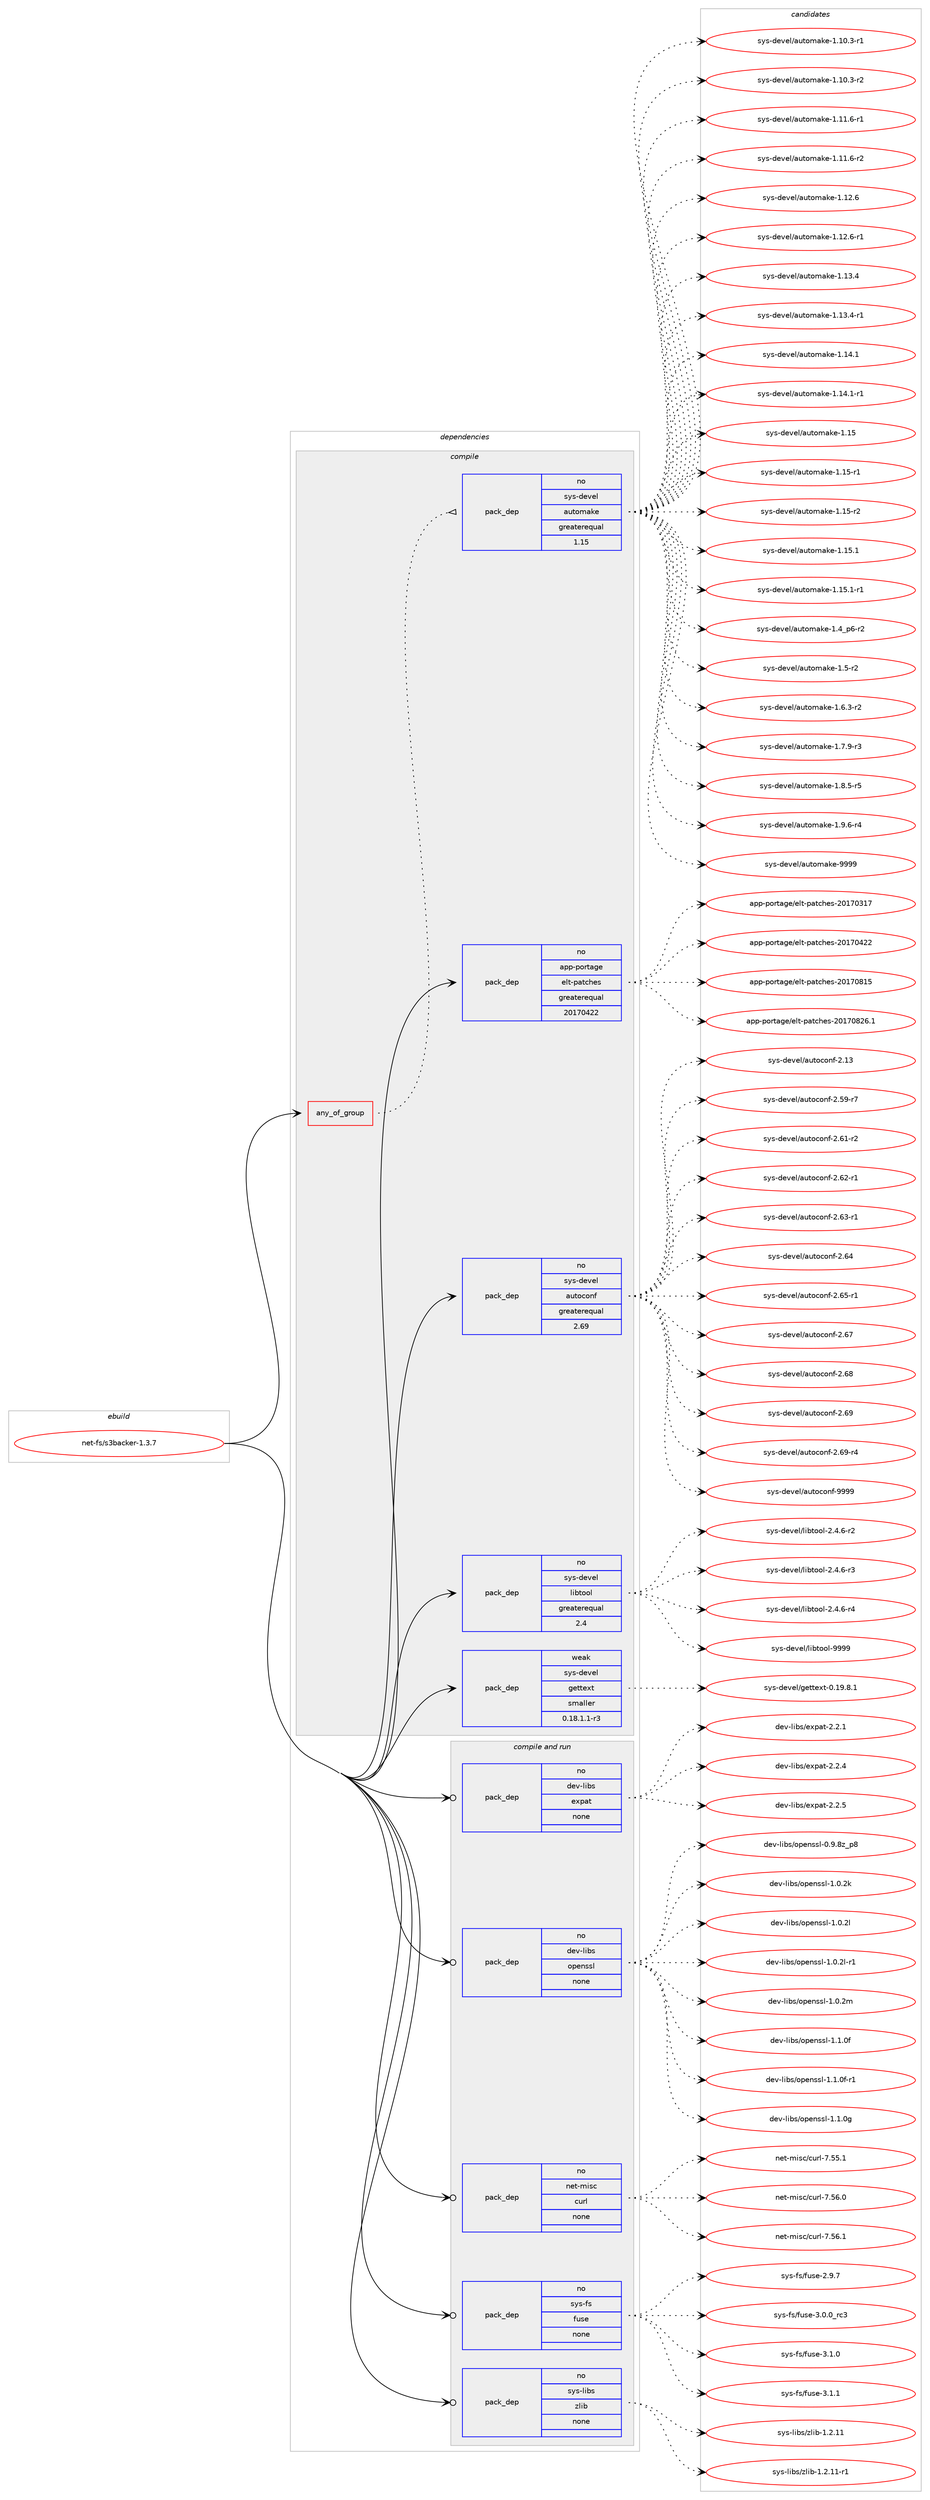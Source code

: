 digraph prolog {

# *************
# Graph options
# *************

newrank=true;
concentrate=true;
compound=true;
graph [rankdir=LR,fontname=Helvetica,fontsize=10,ranksep=1.5];#, ranksep=2.5, nodesep=0.2];
edge  [arrowhead=vee];
node  [fontname=Helvetica,fontsize=10];

# **********
# The ebuild
# **********

subgraph cluster_leftcol {
color=gray;
rank=same;
label=<<i>ebuild</i>>;
id [label="net-fs/s3backer-1.3.7", color=red, width=4, href="../net-fs/s3backer-1.3.7.svg"];
}

# ****************
# The dependencies
# ****************

subgraph cluster_midcol {
color=gray;
label=<<i>dependencies</i>>;
subgraph cluster_compile {
fillcolor="#eeeeee";
style=filled;
label=<<i>compile</i>>;
subgraph any6615 {
dependency410046 [label=<<TABLE BORDER="0" CELLBORDER="1" CELLSPACING="0" CELLPADDING="4"><TR><TD CELLPADDING="10">any_of_group</TD></TR></TABLE>>, shape=none, color=red];subgraph pack301803 {
dependency410047 [label=<<TABLE BORDER="0" CELLBORDER="1" CELLSPACING="0" CELLPADDING="4" WIDTH="220"><TR><TD ROWSPAN="6" CELLPADDING="30">pack_dep</TD></TR><TR><TD WIDTH="110">no</TD></TR><TR><TD>sys-devel</TD></TR><TR><TD>automake</TD></TR><TR><TD>greaterequal</TD></TR><TR><TD>1.15</TD></TR></TABLE>>, shape=none, color=blue];
}
dependency410046:e -> dependency410047:w [weight=20,style="dotted",arrowhead="oinv"];
}
id:e -> dependency410046:w [weight=20,style="solid",arrowhead="vee"];
subgraph pack301804 {
dependency410048 [label=<<TABLE BORDER="0" CELLBORDER="1" CELLSPACING="0" CELLPADDING="4" WIDTH="220"><TR><TD ROWSPAN="6" CELLPADDING="30">pack_dep</TD></TR><TR><TD WIDTH="110">no</TD></TR><TR><TD>app-portage</TD></TR><TR><TD>elt-patches</TD></TR><TR><TD>greaterequal</TD></TR><TR><TD>20170422</TD></TR></TABLE>>, shape=none, color=blue];
}
id:e -> dependency410048:w [weight=20,style="solid",arrowhead="vee"];
subgraph pack301805 {
dependency410049 [label=<<TABLE BORDER="0" CELLBORDER="1" CELLSPACING="0" CELLPADDING="4" WIDTH="220"><TR><TD ROWSPAN="6" CELLPADDING="30">pack_dep</TD></TR><TR><TD WIDTH="110">no</TD></TR><TR><TD>sys-devel</TD></TR><TR><TD>autoconf</TD></TR><TR><TD>greaterequal</TD></TR><TR><TD>2.69</TD></TR></TABLE>>, shape=none, color=blue];
}
id:e -> dependency410049:w [weight=20,style="solid",arrowhead="vee"];
subgraph pack301806 {
dependency410050 [label=<<TABLE BORDER="0" CELLBORDER="1" CELLSPACING="0" CELLPADDING="4" WIDTH="220"><TR><TD ROWSPAN="6" CELLPADDING="30">pack_dep</TD></TR><TR><TD WIDTH="110">no</TD></TR><TR><TD>sys-devel</TD></TR><TR><TD>libtool</TD></TR><TR><TD>greaterequal</TD></TR><TR><TD>2.4</TD></TR></TABLE>>, shape=none, color=blue];
}
id:e -> dependency410050:w [weight=20,style="solid",arrowhead="vee"];
subgraph pack301807 {
dependency410051 [label=<<TABLE BORDER="0" CELLBORDER="1" CELLSPACING="0" CELLPADDING="4" WIDTH="220"><TR><TD ROWSPAN="6" CELLPADDING="30">pack_dep</TD></TR><TR><TD WIDTH="110">weak</TD></TR><TR><TD>sys-devel</TD></TR><TR><TD>gettext</TD></TR><TR><TD>smaller</TD></TR><TR><TD>0.18.1.1-r3</TD></TR></TABLE>>, shape=none, color=blue];
}
id:e -> dependency410051:w [weight=20,style="solid",arrowhead="vee"];
}
subgraph cluster_compileandrun {
fillcolor="#eeeeee";
style=filled;
label=<<i>compile and run</i>>;
subgraph pack301808 {
dependency410052 [label=<<TABLE BORDER="0" CELLBORDER="1" CELLSPACING="0" CELLPADDING="4" WIDTH="220"><TR><TD ROWSPAN="6" CELLPADDING="30">pack_dep</TD></TR><TR><TD WIDTH="110">no</TD></TR><TR><TD>dev-libs</TD></TR><TR><TD>expat</TD></TR><TR><TD>none</TD></TR><TR><TD></TD></TR></TABLE>>, shape=none, color=blue];
}
id:e -> dependency410052:w [weight=20,style="solid",arrowhead="odotvee"];
subgraph pack301809 {
dependency410053 [label=<<TABLE BORDER="0" CELLBORDER="1" CELLSPACING="0" CELLPADDING="4" WIDTH="220"><TR><TD ROWSPAN="6" CELLPADDING="30">pack_dep</TD></TR><TR><TD WIDTH="110">no</TD></TR><TR><TD>dev-libs</TD></TR><TR><TD>openssl</TD></TR><TR><TD>none</TD></TR><TR><TD></TD></TR></TABLE>>, shape=none, color=blue];
}
id:e -> dependency410053:w [weight=20,style="solid",arrowhead="odotvee"];
subgraph pack301810 {
dependency410054 [label=<<TABLE BORDER="0" CELLBORDER="1" CELLSPACING="0" CELLPADDING="4" WIDTH="220"><TR><TD ROWSPAN="6" CELLPADDING="30">pack_dep</TD></TR><TR><TD WIDTH="110">no</TD></TR><TR><TD>net-misc</TD></TR><TR><TD>curl</TD></TR><TR><TD>none</TD></TR><TR><TD></TD></TR></TABLE>>, shape=none, color=blue];
}
id:e -> dependency410054:w [weight=20,style="solid",arrowhead="odotvee"];
subgraph pack301811 {
dependency410055 [label=<<TABLE BORDER="0" CELLBORDER="1" CELLSPACING="0" CELLPADDING="4" WIDTH="220"><TR><TD ROWSPAN="6" CELLPADDING="30">pack_dep</TD></TR><TR><TD WIDTH="110">no</TD></TR><TR><TD>sys-fs</TD></TR><TR><TD>fuse</TD></TR><TR><TD>none</TD></TR><TR><TD></TD></TR></TABLE>>, shape=none, color=blue];
}
id:e -> dependency410055:w [weight=20,style="solid",arrowhead="odotvee"];
subgraph pack301812 {
dependency410056 [label=<<TABLE BORDER="0" CELLBORDER="1" CELLSPACING="0" CELLPADDING="4" WIDTH="220"><TR><TD ROWSPAN="6" CELLPADDING="30">pack_dep</TD></TR><TR><TD WIDTH="110">no</TD></TR><TR><TD>sys-libs</TD></TR><TR><TD>zlib</TD></TR><TR><TD>none</TD></TR><TR><TD></TD></TR></TABLE>>, shape=none, color=blue];
}
id:e -> dependency410056:w [weight=20,style="solid",arrowhead="odotvee"];
}
subgraph cluster_run {
fillcolor="#eeeeee";
style=filled;
label=<<i>run</i>>;
}
}

# **************
# The candidates
# **************

subgraph cluster_choices {
rank=same;
color=gray;
label=<<i>candidates</i>>;

subgraph choice301803 {
color=black;
nodesep=1;
choice11512111545100101118101108479711711611110997107101454946494846514511449 [label="sys-devel/automake-1.10.3-r1", color=red, width=4,href="../sys-devel/automake-1.10.3-r1.svg"];
choice11512111545100101118101108479711711611110997107101454946494846514511450 [label="sys-devel/automake-1.10.3-r2", color=red, width=4,href="../sys-devel/automake-1.10.3-r2.svg"];
choice11512111545100101118101108479711711611110997107101454946494946544511449 [label="sys-devel/automake-1.11.6-r1", color=red, width=4,href="../sys-devel/automake-1.11.6-r1.svg"];
choice11512111545100101118101108479711711611110997107101454946494946544511450 [label="sys-devel/automake-1.11.6-r2", color=red, width=4,href="../sys-devel/automake-1.11.6-r2.svg"];
choice1151211154510010111810110847971171161111099710710145494649504654 [label="sys-devel/automake-1.12.6", color=red, width=4,href="../sys-devel/automake-1.12.6.svg"];
choice11512111545100101118101108479711711611110997107101454946495046544511449 [label="sys-devel/automake-1.12.6-r1", color=red, width=4,href="../sys-devel/automake-1.12.6-r1.svg"];
choice1151211154510010111810110847971171161111099710710145494649514652 [label="sys-devel/automake-1.13.4", color=red, width=4,href="../sys-devel/automake-1.13.4.svg"];
choice11512111545100101118101108479711711611110997107101454946495146524511449 [label="sys-devel/automake-1.13.4-r1", color=red, width=4,href="../sys-devel/automake-1.13.4-r1.svg"];
choice1151211154510010111810110847971171161111099710710145494649524649 [label="sys-devel/automake-1.14.1", color=red, width=4,href="../sys-devel/automake-1.14.1.svg"];
choice11512111545100101118101108479711711611110997107101454946495246494511449 [label="sys-devel/automake-1.14.1-r1", color=red, width=4,href="../sys-devel/automake-1.14.1-r1.svg"];
choice115121115451001011181011084797117116111109971071014549464953 [label="sys-devel/automake-1.15", color=red, width=4,href="../sys-devel/automake-1.15.svg"];
choice1151211154510010111810110847971171161111099710710145494649534511449 [label="sys-devel/automake-1.15-r1", color=red, width=4,href="../sys-devel/automake-1.15-r1.svg"];
choice1151211154510010111810110847971171161111099710710145494649534511450 [label="sys-devel/automake-1.15-r2", color=red, width=4,href="../sys-devel/automake-1.15-r2.svg"];
choice1151211154510010111810110847971171161111099710710145494649534649 [label="sys-devel/automake-1.15.1", color=red, width=4,href="../sys-devel/automake-1.15.1.svg"];
choice11512111545100101118101108479711711611110997107101454946495346494511449 [label="sys-devel/automake-1.15.1-r1", color=red, width=4,href="../sys-devel/automake-1.15.1-r1.svg"];
choice115121115451001011181011084797117116111109971071014549465295112544511450 [label="sys-devel/automake-1.4_p6-r2", color=red, width=4,href="../sys-devel/automake-1.4_p6-r2.svg"];
choice11512111545100101118101108479711711611110997107101454946534511450 [label="sys-devel/automake-1.5-r2", color=red, width=4,href="../sys-devel/automake-1.5-r2.svg"];
choice115121115451001011181011084797117116111109971071014549465446514511450 [label="sys-devel/automake-1.6.3-r2", color=red, width=4,href="../sys-devel/automake-1.6.3-r2.svg"];
choice115121115451001011181011084797117116111109971071014549465546574511451 [label="sys-devel/automake-1.7.9-r3", color=red, width=4,href="../sys-devel/automake-1.7.9-r3.svg"];
choice115121115451001011181011084797117116111109971071014549465646534511453 [label="sys-devel/automake-1.8.5-r5", color=red, width=4,href="../sys-devel/automake-1.8.5-r5.svg"];
choice115121115451001011181011084797117116111109971071014549465746544511452 [label="sys-devel/automake-1.9.6-r4", color=red, width=4,href="../sys-devel/automake-1.9.6-r4.svg"];
choice115121115451001011181011084797117116111109971071014557575757 [label="sys-devel/automake-9999", color=red, width=4,href="../sys-devel/automake-9999.svg"];
dependency410047:e -> choice11512111545100101118101108479711711611110997107101454946494846514511449:w [style=dotted,weight="100"];
dependency410047:e -> choice11512111545100101118101108479711711611110997107101454946494846514511450:w [style=dotted,weight="100"];
dependency410047:e -> choice11512111545100101118101108479711711611110997107101454946494946544511449:w [style=dotted,weight="100"];
dependency410047:e -> choice11512111545100101118101108479711711611110997107101454946494946544511450:w [style=dotted,weight="100"];
dependency410047:e -> choice1151211154510010111810110847971171161111099710710145494649504654:w [style=dotted,weight="100"];
dependency410047:e -> choice11512111545100101118101108479711711611110997107101454946495046544511449:w [style=dotted,weight="100"];
dependency410047:e -> choice1151211154510010111810110847971171161111099710710145494649514652:w [style=dotted,weight="100"];
dependency410047:e -> choice11512111545100101118101108479711711611110997107101454946495146524511449:w [style=dotted,weight="100"];
dependency410047:e -> choice1151211154510010111810110847971171161111099710710145494649524649:w [style=dotted,weight="100"];
dependency410047:e -> choice11512111545100101118101108479711711611110997107101454946495246494511449:w [style=dotted,weight="100"];
dependency410047:e -> choice115121115451001011181011084797117116111109971071014549464953:w [style=dotted,weight="100"];
dependency410047:e -> choice1151211154510010111810110847971171161111099710710145494649534511449:w [style=dotted,weight="100"];
dependency410047:e -> choice1151211154510010111810110847971171161111099710710145494649534511450:w [style=dotted,weight="100"];
dependency410047:e -> choice1151211154510010111810110847971171161111099710710145494649534649:w [style=dotted,weight="100"];
dependency410047:e -> choice11512111545100101118101108479711711611110997107101454946495346494511449:w [style=dotted,weight="100"];
dependency410047:e -> choice115121115451001011181011084797117116111109971071014549465295112544511450:w [style=dotted,weight="100"];
dependency410047:e -> choice11512111545100101118101108479711711611110997107101454946534511450:w [style=dotted,weight="100"];
dependency410047:e -> choice115121115451001011181011084797117116111109971071014549465446514511450:w [style=dotted,weight="100"];
dependency410047:e -> choice115121115451001011181011084797117116111109971071014549465546574511451:w [style=dotted,weight="100"];
dependency410047:e -> choice115121115451001011181011084797117116111109971071014549465646534511453:w [style=dotted,weight="100"];
dependency410047:e -> choice115121115451001011181011084797117116111109971071014549465746544511452:w [style=dotted,weight="100"];
dependency410047:e -> choice115121115451001011181011084797117116111109971071014557575757:w [style=dotted,weight="100"];
}
subgraph choice301804 {
color=black;
nodesep=1;
choice97112112451121111141169710310147101108116451129711699104101115455048495548514955 [label="app-portage/elt-patches-20170317", color=red, width=4,href="../app-portage/elt-patches-20170317.svg"];
choice97112112451121111141169710310147101108116451129711699104101115455048495548525050 [label="app-portage/elt-patches-20170422", color=red, width=4,href="../app-portage/elt-patches-20170422.svg"];
choice97112112451121111141169710310147101108116451129711699104101115455048495548564953 [label="app-portage/elt-patches-20170815", color=red, width=4,href="../app-portage/elt-patches-20170815.svg"];
choice971121124511211111411697103101471011081164511297116991041011154550484955485650544649 [label="app-portage/elt-patches-20170826.1", color=red, width=4,href="../app-portage/elt-patches-20170826.1.svg"];
dependency410048:e -> choice97112112451121111141169710310147101108116451129711699104101115455048495548514955:w [style=dotted,weight="100"];
dependency410048:e -> choice97112112451121111141169710310147101108116451129711699104101115455048495548525050:w [style=dotted,weight="100"];
dependency410048:e -> choice97112112451121111141169710310147101108116451129711699104101115455048495548564953:w [style=dotted,weight="100"];
dependency410048:e -> choice971121124511211111411697103101471011081164511297116991041011154550484955485650544649:w [style=dotted,weight="100"];
}
subgraph choice301805 {
color=black;
nodesep=1;
choice115121115451001011181011084797117116111991111101024550464951 [label="sys-devel/autoconf-2.13", color=red, width=4,href="../sys-devel/autoconf-2.13.svg"];
choice1151211154510010111810110847971171161119911111010245504653574511455 [label="sys-devel/autoconf-2.59-r7", color=red, width=4,href="../sys-devel/autoconf-2.59-r7.svg"];
choice1151211154510010111810110847971171161119911111010245504654494511450 [label="sys-devel/autoconf-2.61-r2", color=red, width=4,href="../sys-devel/autoconf-2.61-r2.svg"];
choice1151211154510010111810110847971171161119911111010245504654504511449 [label="sys-devel/autoconf-2.62-r1", color=red, width=4,href="../sys-devel/autoconf-2.62-r1.svg"];
choice1151211154510010111810110847971171161119911111010245504654514511449 [label="sys-devel/autoconf-2.63-r1", color=red, width=4,href="../sys-devel/autoconf-2.63-r1.svg"];
choice115121115451001011181011084797117116111991111101024550465452 [label="sys-devel/autoconf-2.64", color=red, width=4,href="../sys-devel/autoconf-2.64.svg"];
choice1151211154510010111810110847971171161119911111010245504654534511449 [label="sys-devel/autoconf-2.65-r1", color=red, width=4,href="../sys-devel/autoconf-2.65-r1.svg"];
choice115121115451001011181011084797117116111991111101024550465455 [label="sys-devel/autoconf-2.67", color=red, width=4,href="../sys-devel/autoconf-2.67.svg"];
choice115121115451001011181011084797117116111991111101024550465456 [label="sys-devel/autoconf-2.68", color=red, width=4,href="../sys-devel/autoconf-2.68.svg"];
choice115121115451001011181011084797117116111991111101024550465457 [label="sys-devel/autoconf-2.69", color=red, width=4,href="../sys-devel/autoconf-2.69.svg"];
choice1151211154510010111810110847971171161119911111010245504654574511452 [label="sys-devel/autoconf-2.69-r4", color=red, width=4,href="../sys-devel/autoconf-2.69-r4.svg"];
choice115121115451001011181011084797117116111991111101024557575757 [label="sys-devel/autoconf-9999", color=red, width=4,href="../sys-devel/autoconf-9999.svg"];
dependency410049:e -> choice115121115451001011181011084797117116111991111101024550464951:w [style=dotted,weight="100"];
dependency410049:e -> choice1151211154510010111810110847971171161119911111010245504653574511455:w [style=dotted,weight="100"];
dependency410049:e -> choice1151211154510010111810110847971171161119911111010245504654494511450:w [style=dotted,weight="100"];
dependency410049:e -> choice1151211154510010111810110847971171161119911111010245504654504511449:w [style=dotted,weight="100"];
dependency410049:e -> choice1151211154510010111810110847971171161119911111010245504654514511449:w [style=dotted,weight="100"];
dependency410049:e -> choice115121115451001011181011084797117116111991111101024550465452:w [style=dotted,weight="100"];
dependency410049:e -> choice1151211154510010111810110847971171161119911111010245504654534511449:w [style=dotted,weight="100"];
dependency410049:e -> choice115121115451001011181011084797117116111991111101024550465455:w [style=dotted,weight="100"];
dependency410049:e -> choice115121115451001011181011084797117116111991111101024550465456:w [style=dotted,weight="100"];
dependency410049:e -> choice115121115451001011181011084797117116111991111101024550465457:w [style=dotted,weight="100"];
dependency410049:e -> choice1151211154510010111810110847971171161119911111010245504654574511452:w [style=dotted,weight="100"];
dependency410049:e -> choice115121115451001011181011084797117116111991111101024557575757:w [style=dotted,weight="100"];
}
subgraph choice301806 {
color=black;
nodesep=1;
choice1151211154510010111810110847108105981161111111084550465246544511450 [label="sys-devel/libtool-2.4.6-r2", color=red, width=4,href="../sys-devel/libtool-2.4.6-r2.svg"];
choice1151211154510010111810110847108105981161111111084550465246544511451 [label="sys-devel/libtool-2.4.6-r3", color=red, width=4,href="../sys-devel/libtool-2.4.6-r3.svg"];
choice1151211154510010111810110847108105981161111111084550465246544511452 [label="sys-devel/libtool-2.4.6-r4", color=red, width=4,href="../sys-devel/libtool-2.4.6-r4.svg"];
choice1151211154510010111810110847108105981161111111084557575757 [label="sys-devel/libtool-9999", color=red, width=4,href="../sys-devel/libtool-9999.svg"];
dependency410050:e -> choice1151211154510010111810110847108105981161111111084550465246544511450:w [style=dotted,weight="100"];
dependency410050:e -> choice1151211154510010111810110847108105981161111111084550465246544511451:w [style=dotted,weight="100"];
dependency410050:e -> choice1151211154510010111810110847108105981161111111084550465246544511452:w [style=dotted,weight="100"];
dependency410050:e -> choice1151211154510010111810110847108105981161111111084557575757:w [style=dotted,weight="100"];
}
subgraph choice301807 {
color=black;
nodesep=1;
choice1151211154510010111810110847103101116116101120116454846495746564649 [label="sys-devel/gettext-0.19.8.1", color=red, width=4,href="../sys-devel/gettext-0.19.8.1.svg"];
dependency410051:e -> choice1151211154510010111810110847103101116116101120116454846495746564649:w [style=dotted,weight="100"];
}
subgraph choice301808 {
color=black;
nodesep=1;
choice10010111845108105981154710112011297116455046504649 [label="dev-libs/expat-2.2.1", color=red, width=4,href="../dev-libs/expat-2.2.1.svg"];
choice10010111845108105981154710112011297116455046504652 [label="dev-libs/expat-2.2.4", color=red, width=4,href="../dev-libs/expat-2.2.4.svg"];
choice10010111845108105981154710112011297116455046504653 [label="dev-libs/expat-2.2.5", color=red, width=4,href="../dev-libs/expat-2.2.5.svg"];
dependency410052:e -> choice10010111845108105981154710112011297116455046504649:w [style=dotted,weight="100"];
dependency410052:e -> choice10010111845108105981154710112011297116455046504652:w [style=dotted,weight="100"];
dependency410052:e -> choice10010111845108105981154710112011297116455046504653:w [style=dotted,weight="100"];
}
subgraph choice301809 {
color=black;
nodesep=1;
choice1001011184510810598115471111121011101151151084548465746561229511256 [label="dev-libs/openssl-0.9.8z_p8", color=red, width=4,href="../dev-libs/openssl-0.9.8z_p8.svg"];
choice100101118451081059811547111112101110115115108454946484650107 [label="dev-libs/openssl-1.0.2k", color=red, width=4,href="../dev-libs/openssl-1.0.2k.svg"];
choice100101118451081059811547111112101110115115108454946484650108 [label="dev-libs/openssl-1.0.2l", color=red, width=4,href="../dev-libs/openssl-1.0.2l.svg"];
choice1001011184510810598115471111121011101151151084549464846501084511449 [label="dev-libs/openssl-1.0.2l-r1", color=red, width=4,href="../dev-libs/openssl-1.0.2l-r1.svg"];
choice100101118451081059811547111112101110115115108454946484650109 [label="dev-libs/openssl-1.0.2m", color=red, width=4,href="../dev-libs/openssl-1.0.2m.svg"];
choice100101118451081059811547111112101110115115108454946494648102 [label="dev-libs/openssl-1.1.0f", color=red, width=4,href="../dev-libs/openssl-1.1.0f.svg"];
choice1001011184510810598115471111121011101151151084549464946481024511449 [label="dev-libs/openssl-1.1.0f-r1", color=red, width=4,href="../dev-libs/openssl-1.1.0f-r1.svg"];
choice100101118451081059811547111112101110115115108454946494648103 [label="dev-libs/openssl-1.1.0g", color=red, width=4,href="../dev-libs/openssl-1.1.0g.svg"];
dependency410053:e -> choice1001011184510810598115471111121011101151151084548465746561229511256:w [style=dotted,weight="100"];
dependency410053:e -> choice100101118451081059811547111112101110115115108454946484650107:w [style=dotted,weight="100"];
dependency410053:e -> choice100101118451081059811547111112101110115115108454946484650108:w [style=dotted,weight="100"];
dependency410053:e -> choice1001011184510810598115471111121011101151151084549464846501084511449:w [style=dotted,weight="100"];
dependency410053:e -> choice100101118451081059811547111112101110115115108454946484650109:w [style=dotted,weight="100"];
dependency410053:e -> choice100101118451081059811547111112101110115115108454946494648102:w [style=dotted,weight="100"];
dependency410053:e -> choice1001011184510810598115471111121011101151151084549464946481024511449:w [style=dotted,weight="100"];
dependency410053:e -> choice100101118451081059811547111112101110115115108454946494648103:w [style=dotted,weight="100"];
}
subgraph choice301810 {
color=black;
nodesep=1;
choice1101011164510910511599479911711410845554653534649 [label="net-misc/curl-7.55.1", color=red, width=4,href="../net-misc/curl-7.55.1.svg"];
choice1101011164510910511599479911711410845554653544648 [label="net-misc/curl-7.56.0", color=red, width=4,href="../net-misc/curl-7.56.0.svg"];
choice1101011164510910511599479911711410845554653544649 [label="net-misc/curl-7.56.1", color=red, width=4,href="../net-misc/curl-7.56.1.svg"];
dependency410054:e -> choice1101011164510910511599479911711410845554653534649:w [style=dotted,weight="100"];
dependency410054:e -> choice1101011164510910511599479911711410845554653544648:w [style=dotted,weight="100"];
dependency410054:e -> choice1101011164510910511599479911711410845554653544649:w [style=dotted,weight="100"];
}
subgraph choice301811 {
color=black;
nodesep=1;
choice1151211154510211547102117115101455046574655 [label="sys-fs/fuse-2.9.7", color=red, width=4,href="../sys-fs/fuse-2.9.7.svg"];
choice1151211154510211547102117115101455146484648951149951 [label="sys-fs/fuse-3.0.0_rc3", color=red, width=4,href="../sys-fs/fuse-3.0.0_rc3.svg"];
choice1151211154510211547102117115101455146494648 [label="sys-fs/fuse-3.1.0", color=red, width=4,href="../sys-fs/fuse-3.1.0.svg"];
choice1151211154510211547102117115101455146494649 [label="sys-fs/fuse-3.1.1", color=red, width=4,href="../sys-fs/fuse-3.1.1.svg"];
dependency410055:e -> choice1151211154510211547102117115101455046574655:w [style=dotted,weight="100"];
dependency410055:e -> choice1151211154510211547102117115101455146484648951149951:w [style=dotted,weight="100"];
dependency410055:e -> choice1151211154510211547102117115101455146494648:w [style=dotted,weight="100"];
dependency410055:e -> choice1151211154510211547102117115101455146494649:w [style=dotted,weight="100"];
}
subgraph choice301812 {
color=black;
nodesep=1;
choice1151211154510810598115471221081059845494650464949 [label="sys-libs/zlib-1.2.11", color=red, width=4,href="../sys-libs/zlib-1.2.11.svg"];
choice11512111545108105981154712210810598454946504649494511449 [label="sys-libs/zlib-1.2.11-r1", color=red, width=4,href="../sys-libs/zlib-1.2.11-r1.svg"];
dependency410056:e -> choice1151211154510810598115471221081059845494650464949:w [style=dotted,weight="100"];
dependency410056:e -> choice11512111545108105981154712210810598454946504649494511449:w [style=dotted,weight="100"];
}
}

}
